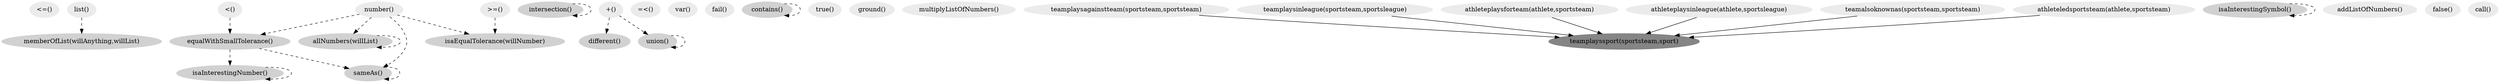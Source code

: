 digraph RDN{
0[style="filled" label="<=()" color="gray92"];
1[style="filled" label="memberOfList(willAnything,willList)" color="gray82"];
7 -> 1[label="" style=dashed];
2[style="filled" label="number()" color="gray92"];
3[style="filled" label="intersection()" color="gray82"];
3 -> 3[label="" style=dashed];
4[style="filled" label="different()" color="gray82"];
18 -> 4[label="" style=dashed];
5[style="filled" label="=<()" color="gray92"];
6[style="filled" label="var()" color="gray92"];
7[style="filled" label="list()" color="gray92"];
8[style="filled" label="equalWithSmallTolerance()" color="gray82"];
13 -> 8[label="" style=dashed];
2 -> 8[label="" style=dashed];
9[style="filled" label="fail()" color="gray92"];
10[style="filled" label="contains()" color="gray82"];
10 -> 10[label="" style=dashed];
11[style="filled" label="true()" color="gray92"];
12[style="filled" label="ground()" color="gray92"];
13[style="filled" label="<()" color="gray92"];
14[style="filled" label="multiplyListOfNumbers()" color="gray92"];
15[style="filled" label=">=()" color="gray92"];
16[style="filled" label="allNumbers(willList)" color="gray82"];
2 -> 16[label="" style=dashed];
16 -> 16[label="" style=dashed];
17[style="filled" label="isaInterestingNumber()" color="gray82"];
17 -> 17[label="" style=dashed];
8 -> 17[label="" style=dashed];
18[style="filled" label="\+()" color="gray92"];
19[style="filled" label="teamplaysagainstteam(sportsteam,sportsteam)" color="gray92"];
20[style="filled" label="isaInterestingSymbol()" color="gray82"];
20 -> 20[label="" style=dashed];
21[style="filled" label="isaEqualTolerance(willNumber)" color="gray82"];
15 -> 21[label="" style=dashed];
2 -> 21[label="" style=dashed];
22[style="filled" label="teamplaysinleague(sportsteam,sportsleague)" color="gray92"];
23[style="filled" label="addListOfNumbers()" color="gray92"];
24[style="filled" label="athleteplaysforteam(athlete,sportsteam)" color="gray92"];
25[style="filled" label="false()" color="gray92"];
26[style="filled" label="athleteplaysinleague(athlete,sportsleague)" color="gray92"];
27[style="filled" label="union()" color="gray82"];
27 -> 27[label="" style=dashed];
18 -> 27[label="" style=dashed];
28[style="filled" label="teamalsoknownas(sportsteam,sportsteam)" color="gray92"];
29[style="filled" label="call()" color="gray92"];
30[style="filled" label="teamplayssport(sportsteam,sport)" color="gray52"];
22 -> 30[label="" style=solid];
26 -> 30[label="" style=solid];
28 -> 30[label="" style=solid];
31 -> 30[label="" style=solid];
19 -> 30[label="" style=solid];
24 -> 30[label="" style=solid];
31[style="filled" label="athleteledsportsteam(athlete,sportsteam)" color="gray92"];
32[style="filled" label="sameAs()" color="gray82"];
2 -> 32[label="" style=dashed];
32 -> 32[label="" style=dashed];
8 -> 32[label="" style=dashed];
}
